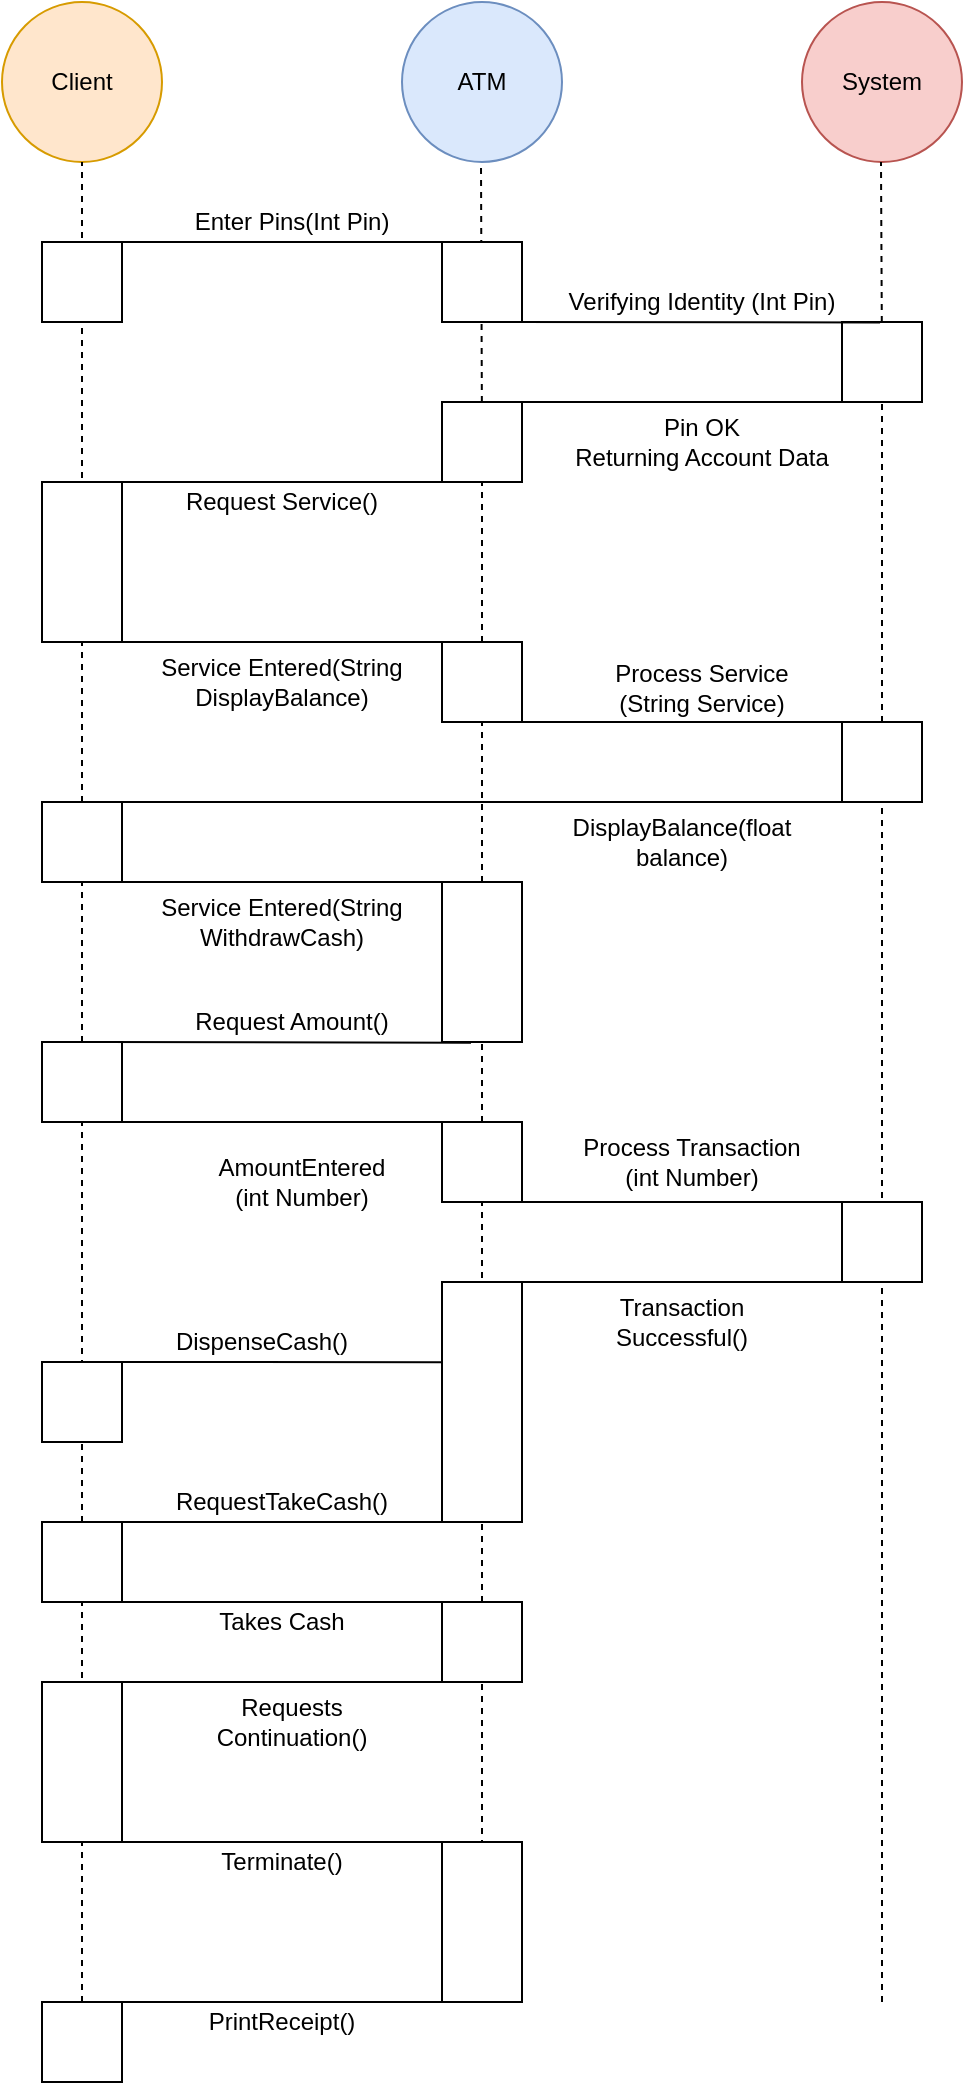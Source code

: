 <mxfile version="12.1.1" type="device" pages="1"><diagram id="4Ef4TNL6nHr7xPZCXlT_" name="Page-1"><mxGraphModel dx="2347" dy="1258" grid="1" gridSize="10" guides="1" tooltips="1" connect="1" arrows="1" fold="1" page="1" pageScale="1" pageWidth="827" pageHeight="1169" math="0" shadow="0"><root><mxCell id="0"/><mxCell id="1" parent="0"/><mxCell id="XkIq1uQuEeLuskhwIRd--1" value="Client" style="ellipse;whiteSpace=wrap;html=1;aspect=fixed;fillColor=#ffe6cc;strokeColor=#d79b00;" vertex="1" parent="1"><mxGeometry x="180" y="40" width="80" height="80" as="geometry"/></mxCell><mxCell id="XkIq1uQuEeLuskhwIRd--2" value="ATM" style="ellipse;whiteSpace=wrap;html=1;aspect=fixed;fillColor=#dae8fc;strokeColor=#6c8ebf;" vertex="1" parent="1"><mxGeometry x="380" y="40" width="80" height="80" as="geometry"/></mxCell><mxCell id="XkIq1uQuEeLuskhwIRd--3" value="&lt;div&gt;System&lt;/div&gt;" style="ellipse;whiteSpace=wrap;html=1;aspect=fixed;fillColor=#f8cecc;strokeColor=#b85450;" vertex="1" parent="1"><mxGeometry x="580" y="40" width="80" height="80" as="geometry"/></mxCell><mxCell id="XkIq1uQuEeLuskhwIRd--4" value="" style="endArrow=none;dashed=1;html=1;entryX=0.5;entryY=1;entryDx=0;entryDy=0;" edge="1" parent="1" source="XkIq1uQuEeLuskhwIRd--45" target="XkIq1uQuEeLuskhwIRd--1"><mxGeometry width="50" height="50" relative="1" as="geometry"><mxPoint x="220" y="670" as="sourcePoint"/><mxPoint x="230" y="140" as="targetPoint"/></mxGeometry></mxCell><mxCell id="XkIq1uQuEeLuskhwIRd--5" value="" style="endArrow=none;dashed=1;html=1;entryX=0.5;entryY=1;entryDx=0;entryDy=0;" edge="1" parent="1" source="XkIq1uQuEeLuskhwIRd--15"><mxGeometry width="50" height="50" relative="1" as="geometry"><mxPoint x="419.5" y="670" as="sourcePoint"/><mxPoint x="419.5" y="120" as="targetPoint"/></mxGeometry></mxCell><mxCell id="XkIq1uQuEeLuskhwIRd--6" value="" style="endArrow=none;dashed=1;html=1;entryX=0.5;entryY=1;entryDx=0;entryDy=0;" edge="1" parent="1" source="XkIq1uQuEeLuskhwIRd--9"><mxGeometry width="50" height="50" relative="1" as="geometry"><mxPoint x="619.5" y="670" as="sourcePoint"/><mxPoint x="619.5" y="120" as="targetPoint"/></mxGeometry></mxCell><mxCell id="XkIq1uQuEeLuskhwIRd--7" value="" style="rounded=0;whiteSpace=wrap;html=1;" vertex="1" parent="1"><mxGeometry x="200" y="160" width="40" height="40" as="geometry"/></mxCell><mxCell id="XkIq1uQuEeLuskhwIRd--8" value="" style="rounded=0;whiteSpace=wrap;html=1;" vertex="1" parent="1"><mxGeometry x="400" y="160" width="40" height="40" as="geometry"/></mxCell><mxCell id="XkIq1uQuEeLuskhwIRd--9" value="" style="rounded=0;whiteSpace=wrap;html=1;" vertex="1" parent="1"><mxGeometry x="600" y="200" width="40" height="40" as="geometry"/></mxCell><mxCell id="XkIq1uQuEeLuskhwIRd--10" value="" style="endArrow=none;dashed=1;html=1;entryX=0.5;entryY=1;entryDx=0;entryDy=0;" edge="1" parent="1" source="XkIq1uQuEeLuskhwIRd--41" target="XkIq1uQuEeLuskhwIRd--9"><mxGeometry width="50" height="50" relative="1" as="geometry"><mxPoint x="620" y="680" as="sourcePoint"/><mxPoint x="619.5" y="120" as="targetPoint"/></mxGeometry></mxCell><mxCell id="XkIq1uQuEeLuskhwIRd--11" value="" style="endArrow=none;html=1;exitX=0.75;exitY=0;exitDx=0;exitDy=0;entryX=0.5;entryY=0;entryDx=0;entryDy=0;" edge="1" parent="1" source="XkIq1uQuEeLuskhwIRd--7" target="XkIq1uQuEeLuskhwIRd--8"><mxGeometry width="50" height="50" relative="1" as="geometry"><mxPoint x="250" y="170" as="sourcePoint"/><mxPoint x="300" y="120" as="targetPoint"/></mxGeometry></mxCell><mxCell id="XkIq1uQuEeLuskhwIRd--12" value="" style="endArrow=none;html=1;exitX=0.75;exitY=1;exitDx=0;exitDy=0;entryX=0.476;entryY=0.005;entryDx=0;entryDy=0;entryPerimeter=0;" edge="1" parent="1" source="XkIq1uQuEeLuskhwIRd--8" target="XkIq1uQuEeLuskhwIRd--9"><mxGeometry width="50" height="50" relative="1" as="geometry"><mxPoint x="460" y="220.112" as="sourcePoint"/><mxPoint x="510" y="170.112" as="targetPoint"/></mxGeometry></mxCell><mxCell id="XkIq1uQuEeLuskhwIRd--13" value="Enter Pins(Int Pin)" style="text;html=1;strokeColor=none;fillColor=none;align=center;verticalAlign=middle;whiteSpace=wrap;rounded=0;" vertex="1" parent="1"><mxGeometry x="250" y="140" width="150" height="20" as="geometry"/></mxCell><mxCell id="XkIq1uQuEeLuskhwIRd--15" value="" style="rounded=0;whiteSpace=wrap;html=1;" vertex="1" parent="1"><mxGeometry x="400" y="240" width="40" height="40" as="geometry"/></mxCell><mxCell id="XkIq1uQuEeLuskhwIRd--16" value="" style="endArrow=none;dashed=1;html=1;entryX=0.5;entryY=1;entryDx=0;entryDy=0;" edge="1" parent="1" source="XkIq1uQuEeLuskhwIRd--36" target="XkIq1uQuEeLuskhwIRd--15"><mxGeometry width="50" height="50" relative="1" as="geometry"><mxPoint x="420" y="440" as="sourcePoint"/><mxPoint x="419.5" y="120" as="targetPoint"/></mxGeometry></mxCell><mxCell id="XkIq1uQuEeLuskhwIRd--17" value="" style="endArrow=none;html=1;entryX=0.25;entryY=1;entryDx=0;entryDy=0;exitX=0.75;exitY=0;exitDx=0;exitDy=0;" edge="1" parent="1" source="XkIq1uQuEeLuskhwIRd--15" target="XkIq1uQuEeLuskhwIRd--9"><mxGeometry width="50" height="50" relative="1" as="geometry"><mxPoint x="500" y="280" as="sourcePoint"/><mxPoint x="550" y="230" as="targetPoint"/></mxGeometry></mxCell><mxCell id="XkIq1uQuEeLuskhwIRd--18" value="Verifying Identity (Int Pin)" style="text;html=1;strokeColor=none;fillColor=none;align=center;verticalAlign=middle;whiteSpace=wrap;rounded=0;" vertex="1" parent="1"><mxGeometry x="455" y="180" width="150" height="20" as="geometry"/></mxCell><mxCell id="XkIq1uQuEeLuskhwIRd--27" value="&lt;div&gt;Pin OK&lt;br&gt;Returning Account Data&lt;/div&gt;" style="text;html=1;strokeColor=none;fillColor=none;align=center;verticalAlign=middle;whiteSpace=wrap;rounded=0;" vertex="1" parent="1"><mxGeometry x="460" y="250" width="140" height="20" as="geometry"/></mxCell><mxCell id="XkIq1uQuEeLuskhwIRd--32" value="" style="endArrow=none;html=1;entryX=0.25;entryY=1;entryDx=0;entryDy=0;exitX=0.5;exitY=0;exitDx=0;exitDy=0;" edge="1" parent="1" source="XkIq1uQuEeLuskhwIRd--33" target="XkIq1uQuEeLuskhwIRd--15"><mxGeometry width="50" height="50" relative="1" as="geometry"><mxPoint x="240" y="279" as="sourcePoint"/><mxPoint x="620" y="250" as="targetPoint"/></mxGeometry></mxCell><mxCell id="XkIq1uQuEeLuskhwIRd--33" value="" style="rounded=0;whiteSpace=wrap;html=1;" vertex="1" parent="1"><mxGeometry x="200" y="280" width="40" height="80" as="geometry"/></mxCell><mxCell id="XkIq1uQuEeLuskhwIRd--34" value="Request Service()" style="text;html=1;strokeColor=none;fillColor=none;align=center;verticalAlign=middle;whiteSpace=wrap;rounded=0;" vertex="1" parent="1"><mxGeometry x="250" y="280" width="140" height="20" as="geometry"/></mxCell><mxCell id="XkIq1uQuEeLuskhwIRd--36" value="" style="rounded=0;whiteSpace=wrap;html=1;" vertex="1" parent="1"><mxGeometry x="400" y="360" width="40" height="40" as="geometry"/></mxCell><mxCell id="XkIq1uQuEeLuskhwIRd--37" value="" style="endArrow=none;dashed=1;html=1;entryX=0.5;entryY=1;entryDx=0;entryDy=0;" edge="1" parent="1" source="XkIq1uQuEeLuskhwIRd--73" target="XkIq1uQuEeLuskhwIRd--36"><mxGeometry width="50" height="50" relative="1" as="geometry"><mxPoint x="420" y="1040" as="sourcePoint"/><mxPoint x="420" y="280" as="targetPoint"/></mxGeometry></mxCell><mxCell id="XkIq1uQuEeLuskhwIRd--38" value="Service Entered(String DisplayBalance)" style="text;html=1;strokeColor=none;fillColor=none;align=center;verticalAlign=middle;whiteSpace=wrap;rounded=0;" vertex="1" parent="1"><mxGeometry x="250" y="370" width="140" height="20" as="geometry"/></mxCell><mxCell id="XkIq1uQuEeLuskhwIRd--39" value="" style="endArrow=none;html=1;exitX=0.5;exitY=0;exitDx=0;exitDy=0;entryX=0.5;entryY=0;entryDx=0;entryDy=0;" edge="1" parent="1" target="XkIq1uQuEeLuskhwIRd--36"><mxGeometry width="50" height="50" relative="1" as="geometry"><mxPoint x="240" y="360" as="sourcePoint"/><mxPoint x="420" y="359" as="targetPoint"/></mxGeometry></mxCell><mxCell id="XkIq1uQuEeLuskhwIRd--41" value="" style="rounded=0;whiteSpace=wrap;html=1;" vertex="1" parent="1"><mxGeometry x="600" y="400" width="40" height="40" as="geometry"/></mxCell><mxCell id="XkIq1uQuEeLuskhwIRd--42" value="" style="endArrow=none;dashed=1;html=1;entryX=0.5;entryY=1;entryDx=0;entryDy=0;" edge="1" parent="1" target="XkIq1uQuEeLuskhwIRd--41"><mxGeometry width="50" height="50" relative="1" as="geometry"><mxPoint x="620" y="1040" as="sourcePoint"/><mxPoint x="620" y="240" as="targetPoint"/></mxGeometry></mxCell><mxCell id="XkIq1uQuEeLuskhwIRd--43" value="" style="endArrow=none;html=1;exitX=0.75;exitY=1;exitDx=0;exitDy=0;entryX=0.5;entryY=0;entryDx=0;entryDy=0;" edge="1" parent="1" source="XkIq1uQuEeLuskhwIRd--36" target="XkIq1uQuEeLuskhwIRd--41"><mxGeometry width="50" height="50" relative="1" as="geometry"><mxPoint x="520" y="450" as="sourcePoint"/><mxPoint x="570" y="400" as="targetPoint"/></mxGeometry></mxCell><mxCell id="XkIq1uQuEeLuskhwIRd--44" value="&lt;div&gt;Process Service&lt;/div&gt;&lt;div&gt;(String Service)&lt;/div&gt;" style="text;html=1;strokeColor=none;fillColor=none;align=center;verticalAlign=middle;whiteSpace=wrap;rounded=0;" vertex="1" parent="1"><mxGeometry x="440" y="373" width="180" height="20" as="geometry"/></mxCell><mxCell id="XkIq1uQuEeLuskhwIRd--45" value="" style="rounded=0;whiteSpace=wrap;html=1;" vertex="1" parent="1"><mxGeometry x="200" y="440" width="40" height="40" as="geometry"/></mxCell><mxCell id="XkIq1uQuEeLuskhwIRd--46" value="" style="endArrow=none;dashed=1;html=1;entryX=0.5;entryY=1;entryDx=0;entryDy=0;" edge="1" parent="1" target="XkIq1uQuEeLuskhwIRd--45"><mxGeometry width="50" height="50" relative="1" as="geometry"><mxPoint x="220" y="1040" as="sourcePoint"/><mxPoint x="220" y="120" as="targetPoint"/></mxGeometry></mxCell><mxCell id="XkIq1uQuEeLuskhwIRd--47" value="" style="endArrow=none;html=1;exitX=0.75;exitY=0;exitDx=0;exitDy=0;entryX=0.5;entryY=0;entryDx=0;entryDy=0;" edge="1" parent="1" source="XkIq1uQuEeLuskhwIRd--45"><mxGeometry width="50" height="50" relative="1" as="geometry"><mxPoint x="415" y="440" as="sourcePoint"/><mxPoint x="605" y="440" as="targetPoint"/></mxGeometry></mxCell><mxCell id="XkIq1uQuEeLuskhwIRd--48" value="DisplayBalance(float balance)" style="text;html=1;strokeColor=none;fillColor=none;align=center;verticalAlign=middle;whiteSpace=wrap;rounded=0;" vertex="1" parent="1"><mxGeometry x="450" y="450" width="140" height="20" as="geometry"/></mxCell><mxCell id="XkIq1uQuEeLuskhwIRd--49" value="" style="rounded=0;whiteSpace=wrap;html=1;" vertex="1" parent="1"><mxGeometry x="400" y="480" width="40" height="80" as="geometry"/></mxCell><mxCell id="XkIq1uQuEeLuskhwIRd--50" value="Service Entered(String WithdrawCash)" style="text;html=1;strokeColor=none;fillColor=none;align=center;verticalAlign=middle;whiteSpace=wrap;rounded=0;" vertex="1" parent="1"><mxGeometry x="250" y="490" width="140" height="20" as="geometry"/></mxCell><mxCell id="XkIq1uQuEeLuskhwIRd--51" value="" style="endArrow=none;html=1;exitX=0.5;exitY=0;exitDx=0;exitDy=0;entryX=0.5;entryY=0;entryDx=0;entryDy=0;" edge="1" parent="1" target="XkIq1uQuEeLuskhwIRd--49"><mxGeometry width="50" height="50" relative="1" as="geometry"><mxPoint x="240" y="480.0" as="sourcePoint"/><mxPoint x="420" y="479" as="targetPoint"/></mxGeometry></mxCell><mxCell id="XkIq1uQuEeLuskhwIRd--52" value="" style="rounded=0;whiteSpace=wrap;html=1;" vertex="1" parent="1"><mxGeometry x="200" y="560" width="40" height="40" as="geometry"/></mxCell><mxCell id="XkIq1uQuEeLuskhwIRd--54" value="" style="endArrow=none;html=1;exitX=0.75;exitY=0;exitDx=0;exitDy=0;entryX=0.363;entryY=1.005;entryDx=0;entryDy=0;entryPerimeter=0;" edge="1" parent="1" source="XkIq1uQuEeLuskhwIRd--52" target="XkIq1uQuEeLuskhwIRd--49"><mxGeometry width="50" height="50" relative="1" as="geometry"><mxPoint x="290" y="590" as="sourcePoint"/><mxPoint x="340" y="540" as="targetPoint"/></mxGeometry></mxCell><mxCell id="XkIq1uQuEeLuskhwIRd--55" value="Request Amount()" style="text;html=1;strokeColor=none;fillColor=none;align=center;verticalAlign=middle;whiteSpace=wrap;rounded=0;" vertex="1" parent="1"><mxGeometry x="255" y="540" width="140" height="20" as="geometry"/></mxCell><mxCell id="XkIq1uQuEeLuskhwIRd--56" value="" style="rounded=0;whiteSpace=wrap;html=1;" vertex="1" parent="1"><mxGeometry x="400" y="600" width="40" height="40" as="geometry"/></mxCell><mxCell id="XkIq1uQuEeLuskhwIRd--57" value="" style="endArrow=none;html=1;exitX=0.75;exitY=1;exitDx=0;exitDy=0;entryX=0.5;entryY=0;entryDx=0;entryDy=0;" edge="1" parent="1" source="XkIq1uQuEeLuskhwIRd--52" target="XkIq1uQuEeLuskhwIRd--56"><mxGeometry width="50" height="50" relative="1" as="geometry"><mxPoint x="300" y="640" as="sourcePoint"/><mxPoint x="350" y="590" as="targetPoint"/></mxGeometry></mxCell><mxCell id="XkIq1uQuEeLuskhwIRd--58" value="&lt;div&gt;Transaction&lt;/div&gt;&lt;div&gt;Successful()&lt;br&gt;&lt;/div&gt;" style="text;html=1;strokeColor=none;fillColor=none;align=center;verticalAlign=middle;whiteSpace=wrap;rounded=0;" vertex="1" parent="1"><mxGeometry x="450" y="690" width="140" height="20" as="geometry"/></mxCell><mxCell id="XkIq1uQuEeLuskhwIRd--61" value="" style="rounded=0;whiteSpace=wrap;html=1;" vertex="1" parent="1"><mxGeometry x="600" y="640" width="40" height="40" as="geometry"/></mxCell><mxCell id="XkIq1uQuEeLuskhwIRd--62" value="" style="endArrow=none;html=1;exitX=0.75;exitY=1;exitDx=0;exitDy=0;entryX=0.5;entryY=0;entryDx=0;entryDy=0;" edge="1" parent="1"><mxGeometry width="50" height="50" relative="1" as="geometry"><mxPoint x="430" y="640" as="sourcePoint"/><mxPoint x="620" y="640" as="targetPoint"/></mxGeometry></mxCell><mxCell id="XkIq1uQuEeLuskhwIRd--63" value="&lt;div&gt;AmountEntered&lt;/div&gt;&lt;div&gt;(int Number)&lt;/div&gt;" style="text;html=1;strokeColor=none;fillColor=none;align=center;verticalAlign=middle;whiteSpace=wrap;rounded=0;" vertex="1" parent="1"><mxGeometry x="260" y="620" width="140" height="20" as="geometry"/></mxCell><mxCell id="XkIq1uQuEeLuskhwIRd--64" value="" style="rounded=0;whiteSpace=wrap;html=1;" vertex="1" parent="1"><mxGeometry x="400" y="680" width="40" height="120" as="geometry"/></mxCell><mxCell id="XkIq1uQuEeLuskhwIRd--65" value="" style="endArrow=none;html=1;exitX=0.75;exitY=1;exitDx=0;exitDy=0;entryX=0.5;entryY=0;entryDx=0;entryDy=0;" edge="1" parent="1"><mxGeometry width="50" height="50" relative="1" as="geometry"><mxPoint x="430" y="680" as="sourcePoint"/><mxPoint x="620" y="680" as="targetPoint"/></mxGeometry></mxCell><mxCell id="XkIq1uQuEeLuskhwIRd--66" value="&lt;div&gt;Process Transaction&lt;/div&gt;&lt;div&gt;(int Number)&lt;/div&gt;" style="text;html=1;strokeColor=none;fillColor=none;align=center;verticalAlign=middle;whiteSpace=wrap;rounded=0;" vertex="1" parent="1"><mxGeometry x="455" y="610" width="140" height="20" as="geometry"/></mxCell><mxCell id="XkIq1uQuEeLuskhwIRd--67" value="" style="rounded=0;whiteSpace=wrap;html=1;" vertex="1" parent="1"><mxGeometry x="200" y="720" width="40" height="40" as="geometry"/></mxCell><mxCell id="XkIq1uQuEeLuskhwIRd--68" value="" style="endArrow=none;html=1;exitX=0.75;exitY=1;exitDx=0;exitDy=0;entryX=0.006;entryY=0.334;entryDx=0;entryDy=0;entryPerimeter=0;" edge="1" parent="1" target="XkIq1uQuEeLuskhwIRd--64"><mxGeometry width="50" height="50" relative="1" as="geometry"><mxPoint x="225" y="720" as="sourcePoint"/><mxPoint x="415" y="720" as="targetPoint"/></mxGeometry></mxCell><mxCell id="XkIq1uQuEeLuskhwIRd--69" value="DispenseCash()" style="text;html=1;strokeColor=none;fillColor=none;align=center;verticalAlign=middle;whiteSpace=wrap;rounded=0;" vertex="1" parent="1"><mxGeometry x="240" y="700" width="140" height="20" as="geometry"/></mxCell><mxCell id="XkIq1uQuEeLuskhwIRd--70" value="" style="rounded=0;whiteSpace=wrap;html=1;" vertex="1" parent="1"><mxGeometry x="200" y="800" width="40" height="40" as="geometry"/></mxCell><mxCell id="XkIq1uQuEeLuskhwIRd--71" value="" style="endArrow=none;html=1;exitX=0.75;exitY=0;exitDx=0;exitDy=0;entryX=0.5;entryY=1;entryDx=0;entryDy=0;" edge="1" parent="1" source="XkIq1uQuEeLuskhwIRd--70" target="XkIq1uQuEeLuskhwIRd--64"><mxGeometry width="50" height="50" relative="1" as="geometry"><mxPoint x="280" y="840" as="sourcePoint"/><mxPoint x="330" y="790" as="targetPoint"/></mxGeometry></mxCell><mxCell id="XkIq1uQuEeLuskhwIRd--72" value="RequestTakeCash()" style="text;html=1;strokeColor=none;fillColor=none;align=center;verticalAlign=middle;whiteSpace=wrap;rounded=0;" vertex="1" parent="1"><mxGeometry x="250" y="780" width="140" height="20" as="geometry"/></mxCell><mxCell id="XkIq1uQuEeLuskhwIRd--73" value="" style="rounded=0;whiteSpace=wrap;html=1;" vertex="1" parent="1"><mxGeometry x="400" y="840" width="40" height="40" as="geometry"/></mxCell><mxCell id="XkIq1uQuEeLuskhwIRd--74" value="" style="endArrow=none;dashed=1;html=1;entryX=0.5;entryY=1;entryDx=0;entryDy=0;" edge="1" parent="1" target="XkIq1uQuEeLuskhwIRd--73"><mxGeometry width="50" height="50" relative="1" as="geometry"><mxPoint x="420" y="1040" as="sourcePoint"/><mxPoint x="420" y="400" as="targetPoint"/></mxGeometry></mxCell><mxCell id="XkIq1uQuEeLuskhwIRd--75" value="" style="endArrow=none;html=1;exitX=0.75;exitY=0;exitDx=0;exitDy=0;entryX=0.5;entryY=1;entryDx=0;entryDy=0;" edge="1" parent="1"><mxGeometry width="50" height="50" relative="1" as="geometry"><mxPoint x="230" y="840" as="sourcePoint"/><mxPoint x="420" y="840" as="targetPoint"/></mxGeometry></mxCell><mxCell id="XkIq1uQuEeLuskhwIRd--76" value="Takes Cash" style="text;html=1;strokeColor=none;fillColor=none;align=center;verticalAlign=middle;whiteSpace=wrap;rounded=0;" vertex="1" parent="1"><mxGeometry x="250" y="840" width="140" height="20" as="geometry"/></mxCell><mxCell id="XkIq1uQuEeLuskhwIRd--77" value="" style="rounded=0;whiteSpace=wrap;html=1;" vertex="1" parent="1"><mxGeometry x="200" y="880" width="40" height="80" as="geometry"/></mxCell><mxCell id="XkIq1uQuEeLuskhwIRd--78" value="" style="endArrow=none;html=1;exitX=0.75;exitY=0;exitDx=0;exitDy=0;entryX=0.25;entryY=1;entryDx=0;entryDy=0;" edge="1" parent="1" source="XkIq1uQuEeLuskhwIRd--77" target="XkIq1uQuEeLuskhwIRd--73"><mxGeometry width="50" height="50" relative="1" as="geometry"><mxPoint x="340" y="940" as="sourcePoint"/><mxPoint x="390" y="890" as="targetPoint"/></mxGeometry></mxCell><mxCell id="XkIq1uQuEeLuskhwIRd--79" value="&lt;div&gt;Requests&lt;/div&gt;&lt;div&gt;Continuation()&lt;br&gt;&lt;/div&gt;" style="text;html=1;strokeColor=none;fillColor=none;align=center;verticalAlign=middle;whiteSpace=wrap;rounded=0;" vertex="1" parent="1"><mxGeometry x="255" y="890" width="140" height="20" as="geometry"/></mxCell><mxCell id="XkIq1uQuEeLuskhwIRd--82" value="" style="rounded=0;whiteSpace=wrap;html=1;" vertex="1" parent="1"><mxGeometry x="400" y="960" width="40" height="80" as="geometry"/></mxCell><mxCell id="XkIq1uQuEeLuskhwIRd--83" value="" style="rounded=0;whiteSpace=wrap;html=1;" vertex="1" parent="1"><mxGeometry x="200" y="1040" width="40" height="40" as="geometry"/></mxCell><mxCell id="XkIq1uQuEeLuskhwIRd--84" value="" style="endArrow=none;html=1;exitX=0.75;exitY=0;exitDx=0;exitDy=0;entryX=0.5;entryY=1;entryDx=0;entryDy=0;" edge="1" parent="1" source="XkIq1uQuEeLuskhwIRd--83" target="XkIq1uQuEeLuskhwIRd--82"><mxGeometry width="50" height="50" relative="1" as="geometry"><mxPoint x="260" y="1060" as="sourcePoint"/><mxPoint x="310" y="1010" as="targetPoint"/></mxGeometry></mxCell><mxCell id="XkIq1uQuEeLuskhwIRd--85" value="" style="endArrow=none;html=1;exitX=0.75;exitY=1;exitDx=0;exitDy=0;entryX=0.5;entryY=0;entryDx=0;entryDy=0;" edge="1" parent="1" source="XkIq1uQuEeLuskhwIRd--77" target="XkIq1uQuEeLuskhwIRd--82"><mxGeometry width="50" height="50" relative="1" as="geometry"><mxPoint x="290" y="980" as="sourcePoint"/><mxPoint x="340" y="930" as="targetPoint"/></mxGeometry></mxCell><mxCell id="XkIq1uQuEeLuskhwIRd--86" value="Terminate()" style="text;html=1;strokeColor=none;fillColor=none;align=center;verticalAlign=middle;whiteSpace=wrap;rounded=0;" vertex="1" parent="1"><mxGeometry x="300" y="960" width="40" height="20" as="geometry"/></mxCell><mxCell id="XkIq1uQuEeLuskhwIRd--87" value="PrintReceipt()" style="text;html=1;strokeColor=none;fillColor=none;align=center;verticalAlign=middle;whiteSpace=wrap;rounded=0;" vertex="1" parent="1"><mxGeometry x="300" y="1040" width="40" height="20" as="geometry"/></mxCell></root></mxGraphModel></diagram></mxfile>